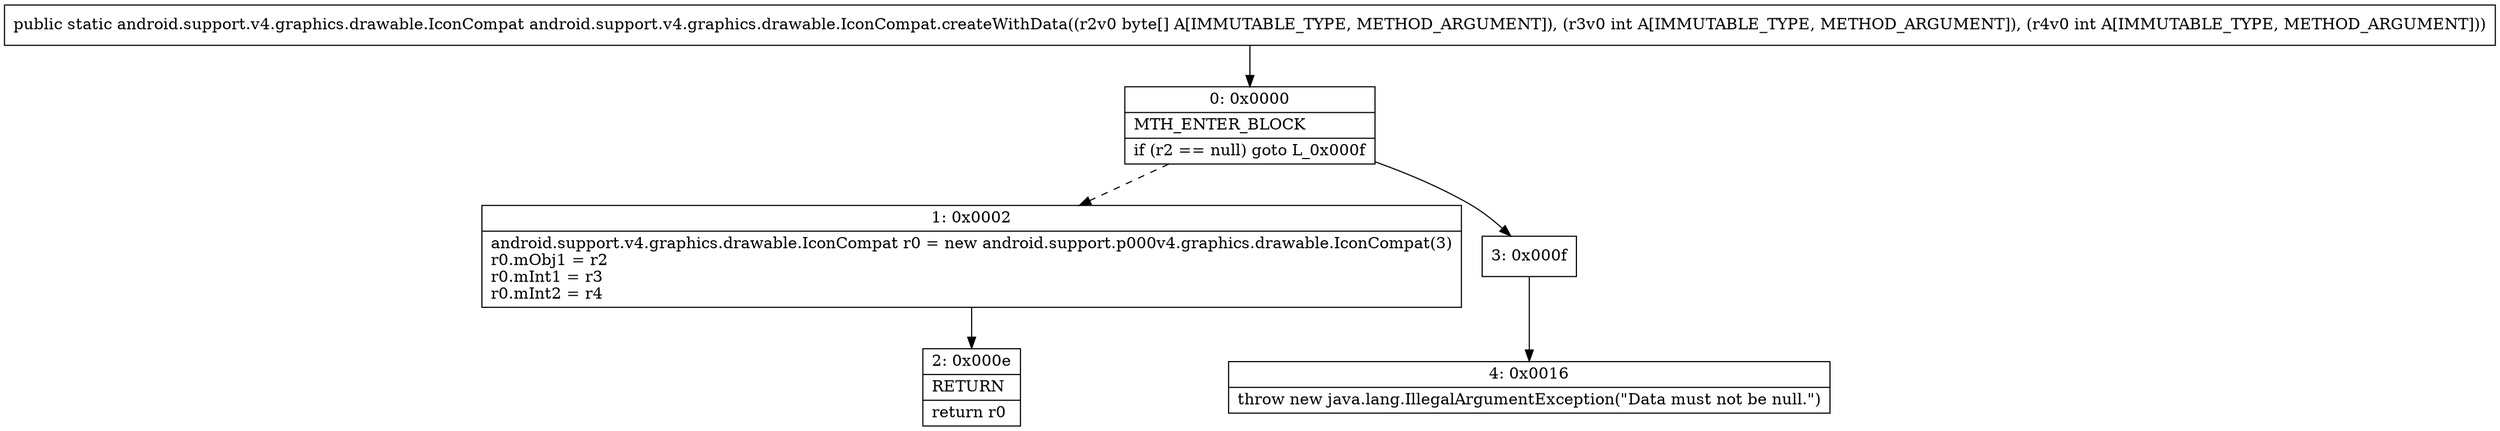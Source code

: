 digraph "CFG forandroid.support.v4.graphics.drawable.IconCompat.createWithData([BII)Landroid\/support\/v4\/graphics\/drawable\/IconCompat;" {
Node_0 [shape=record,label="{0\:\ 0x0000|MTH_ENTER_BLOCK\l|if (r2 == null) goto L_0x000f\l}"];
Node_1 [shape=record,label="{1\:\ 0x0002|android.support.v4.graphics.drawable.IconCompat r0 = new android.support.p000v4.graphics.drawable.IconCompat(3)\lr0.mObj1 = r2\lr0.mInt1 = r3\lr0.mInt2 = r4\l}"];
Node_2 [shape=record,label="{2\:\ 0x000e|RETURN\l|return r0\l}"];
Node_3 [shape=record,label="{3\:\ 0x000f}"];
Node_4 [shape=record,label="{4\:\ 0x0016|throw new java.lang.IllegalArgumentException(\"Data must not be null.\")\l}"];
MethodNode[shape=record,label="{public static android.support.v4.graphics.drawable.IconCompat android.support.v4.graphics.drawable.IconCompat.createWithData((r2v0 byte[] A[IMMUTABLE_TYPE, METHOD_ARGUMENT]), (r3v0 int A[IMMUTABLE_TYPE, METHOD_ARGUMENT]), (r4v0 int A[IMMUTABLE_TYPE, METHOD_ARGUMENT])) }"];
MethodNode -> Node_0;
Node_0 -> Node_1[style=dashed];
Node_0 -> Node_3;
Node_1 -> Node_2;
Node_3 -> Node_4;
}

